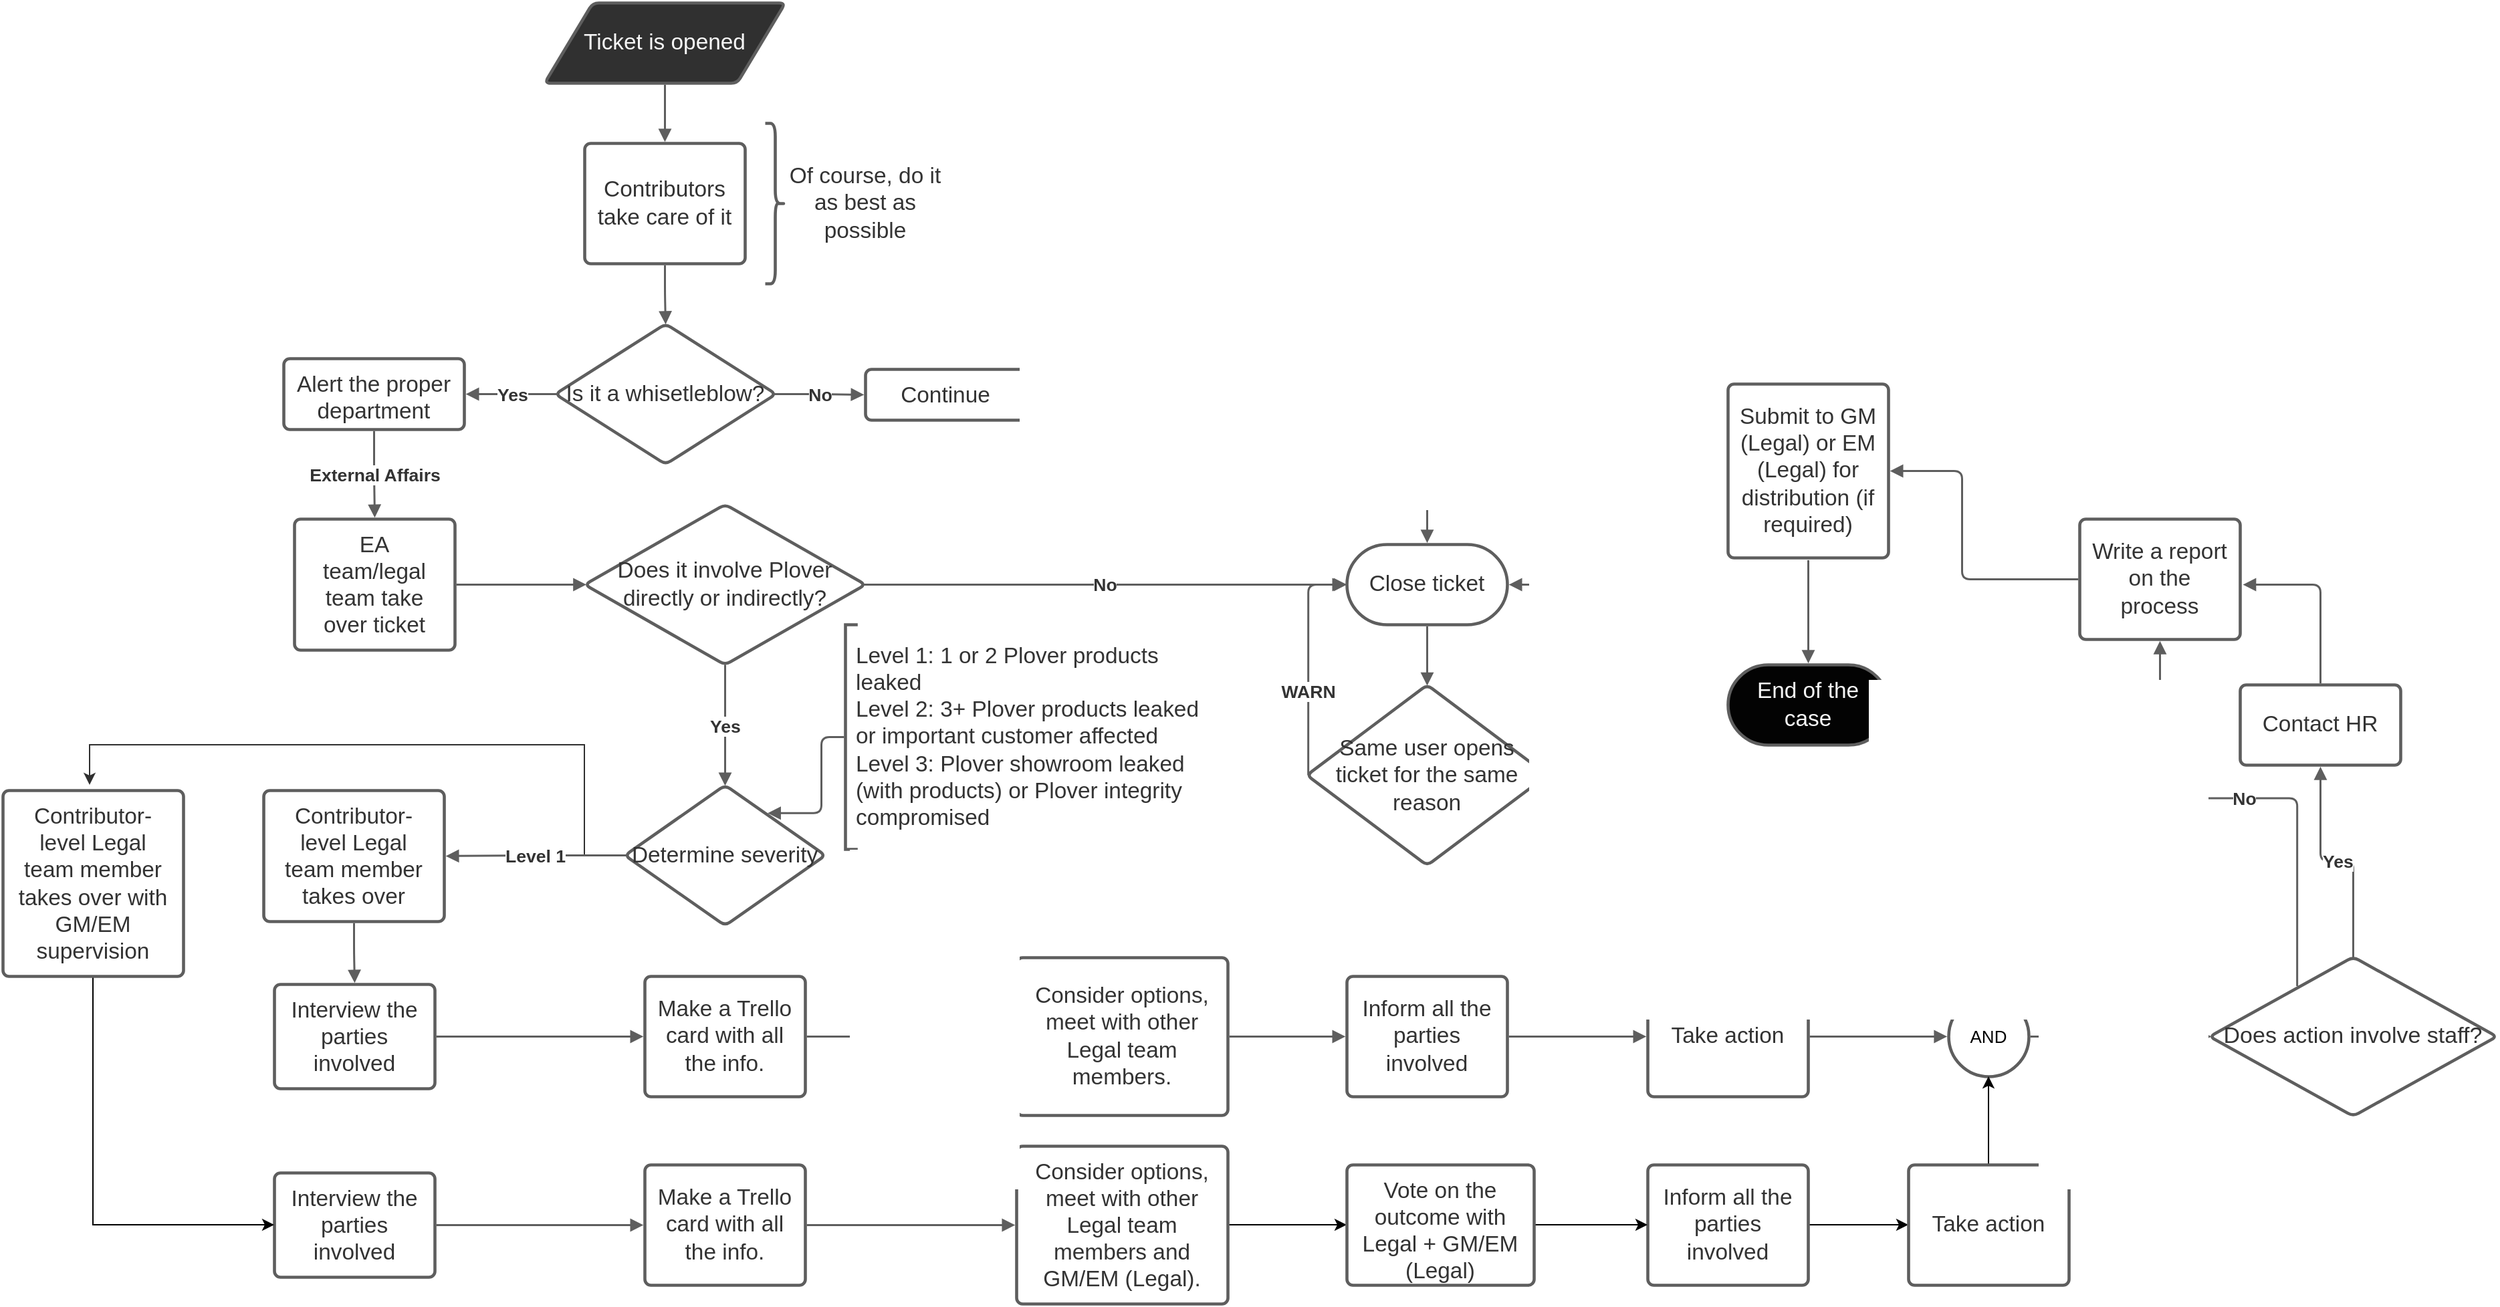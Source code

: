<mxfile version="14.6.13" type="github">
  <diagram id="_Oj-c2wmKwDQSt-AS6IX" name="Page-1">
    <mxGraphModel dx="1847" dy="752" grid="1" gridSize="10" guides="1" tooltips="1" connect="1" arrows="1" fold="1" page="1" pageScale="1" pageWidth="827" pageHeight="1169" math="0" shadow="0">
      <root>
        <mxCell id="0" />
        <mxCell id="1" parent="0" />
        <UserObject label="&lt;font color=&quot;#F7F7F7&quot;&gt;Ticket is opened&lt;/font&gt;" lucidchartObjectId="IXDDh~dM_vgv" id="rOXqwB_3zVNSecRi6AGg-1">
          <mxCell style="html=1;overflow=block;blockSpacing=1;whiteSpace=wrap;shape=parallelogram;perimeter=parallelogramPerimeter;anchorPointDirection=0;whiteSpace=wrap;fontSize=16.7;fontColor=#333333;spacing=3.8;strokeColor=#5e5e5e;strokeOpacity=100;rounded=1;absoluteArcSize=1;arcSize=9;strokeWidth=2.3;fillColor=#303030;" parent="1" vertex="1">
            <mxGeometry x="660" y="15" width="180" height="60" as="geometry" />
          </mxCell>
        </UserObject>
        <UserObject label="Contributors take care of it" lucidchartObjectId="EYDD6k~qlUJM" id="rOXqwB_3zVNSecRi6AGg-2">
          <mxCell style="html=1;overflow=block;blockSpacing=1;whiteSpace=wrap;;whiteSpace=wrap;fontSize=16.7;fontColor=#333333;spacing=9;strokeColor=#5e5e5e;strokeOpacity=100;rounded=1;absoluteArcSize=1;arcSize=9;strokeWidth=2.3;" parent="1" vertex="1">
            <mxGeometry x="690" y="120" width="120" height="90" as="geometry" />
          </mxCell>
        </UserObject>
        <UserObject label="" lucidchartObjectId="QYDD0R_4If_x" id="rOXqwB_3zVNSecRi6AGg-3">
          <mxCell style="html=1;jettySize=18;whiteSpace=wrap;fontSize=13;strokeColor=#5E5E5E;strokeWidth=1.5;rounded=1;arcSize=12;edgeStyle=orthogonalEdgeStyle;startArrow=none;;endArrow=block;endFill=1;;exitX=0.5;exitY=1.019;exitPerimeter=0;entryX=0.5;entryY=-0.012;entryPerimeter=0;" parent="1" source="rOXqwB_3zVNSecRi6AGg-1" target="rOXqwB_3zVNSecRi6AGg-2" edge="1">
            <mxGeometry width="100" height="100" relative="1" as="geometry">
              <Array as="points" />
            </mxGeometry>
          </mxCell>
        </UserObject>
        <mxCell id="rOXqwB_3zVNSecRi6AGg-4" value="" style="strokeColor=none;fillColor=none;whiteSpace=wrap;fontSize=16.7;fontColor=#333333;spacing=3.8;strokeOpacity=100;rounded=1;absoluteArcSize=1;arcSize=9;strokeWidth=2.3;html=1;" parent="1" vertex="1">
          <mxGeometry x="825" y="105" width="135" height="120" as="geometry" />
        </mxCell>
        <mxCell id="rOXqwB_3zVNSecRi6AGg-5" value="" style="shape=curlyBracket;rounded=1;flipH=1;whiteSpace=wrap;fontSize=16.7;fontColor=#333333;spacing=3.8;strokeColor=#5e5e5e;strokeOpacity=100;strokeWidth=2.3;" parent="rOXqwB_3zVNSecRi6AGg-4" vertex="1">
          <mxGeometry width="15" height="120" as="geometry" />
        </mxCell>
        <mxCell id="rOXqwB_3zVNSecRi6AGg-6" value="Of course, do it as best as possible" style="strokeColor=none;fillColor=none;whiteSpace=wrap;fontSize=16.7;fontColor=#333333;spacing=3.8;strokeOpacity=100;rounded=1;absoluteArcSize=1;arcSize=9;strokeWidth=2.3;" parent="rOXqwB_3zVNSecRi6AGg-4" vertex="1">
          <mxGeometry x="15" width="120" height="120" as="geometry" />
        </mxCell>
        <UserObject label="Is it a whisetleblow?" lucidchartObjectId="YZDDHXIXtVoK" id="rOXqwB_3zVNSecRi6AGg-7">
          <mxCell style="html=1;overflow=block;blockSpacing=1;whiteSpace=wrap;rhombus;whiteSpace=wrap;fontSize=16.7;fontColor=#333333;spacing=3.8;strokeColor=#5e5e5e;strokeOpacity=100;rounded=1;absoluteArcSize=1;arcSize=9;strokeWidth=2.3;" parent="1" vertex="1">
            <mxGeometry x="668" y="255" width="165" height="105" as="geometry" />
          </mxCell>
        </UserObject>
        <UserObject label="" lucidchartObjectId="5ZDDuSpyy-_K" id="rOXqwB_3zVNSecRi6AGg-8">
          <mxCell style="html=1;jettySize=18;whiteSpace=wrap;fontSize=13;strokeColor=#5E5E5E;strokeWidth=1.5;rounded=1;arcSize=12;edgeStyle=orthogonalEdgeStyle;startArrow=none;;endArrow=block;endFill=1;;exitX=0.5;exitY=1.013;exitPerimeter=0;entryX=0.5;entryY=0.003;entryPerimeter=0;" parent="1" source="rOXqwB_3zVNSecRi6AGg-2" target="rOXqwB_3zVNSecRi6AGg-7" edge="1">
            <mxGeometry width="100" height="100" relative="1" as="geometry">
              <Array as="points" />
            </mxGeometry>
          </mxCell>
        </UserObject>
        <UserObject label="" lucidchartObjectId="y0DD58__u9Sb" id="rOXqwB_3zVNSecRi6AGg-9">
          <mxCell style="html=1;jettySize=18;whiteSpace=wrap;fontSize=13.3;fontColor=#333333;fontStyle=1;strokeColor=#5E5E5E;strokeWidth=1.5;rounded=1;arcSize=12;edgeStyle=orthogonalEdgeStyle;startArrow=none;;endArrow=block;endFill=1;;exitX=0.992;exitY=0.5;exitPerimeter=0;entryX=-0.009;entryY=0.5;entryPerimeter=0;" parent="1" source="rOXqwB_3zVNSecRi6AGg-7" target="rOXqwB_3zVNSecRi6AGg-11" edge="1">
            <mxGeometry width="100" height="100" relative="1" as="geometry">
              <Array as="points" />
            </mxGeometry>
          </mxCell>
        </UserObject>
        <mxCell id="rOXqwB_3zVNSecRi6AGg-10" value="No" style="text;html=1;resizable=0;labelBackgroundColor=#ffffff;align=center;verticalAlign=middle;fontStyle=1;fontColor=#333333;;fontSize=13.3;" parent="rOXqwB_3zVNSecRi6AGg-9" vertex="1">
          <mxGeometry relative="1" as="geometry" />
        </mxCell>
        <UserObject label="Continue" lucidchartObjectId="I0DDC0zRGPlY" id="rOXqwB_3zVNSecRi6AGg-11">
          <mxCell style="html=1;overflow=block;blockSpacing=1;whiteSpace=wrap;;whiteSpace=wrap;fontSize=16.7;fontColor=#333333;spacing=9;strokeColor=#5e5e5e;strokeOpacity=100;rounded=1;absoluteArcSize=1;arcSize=9;strokeWidth=2.3;" parent="1" vertex="1">
            <mxGeometry x="900" y="289" width="120" height="38" as="geometry" />
          </mxCell>
        </UserObject>
        <UserObject label="Alert the proper department" lucidchartObjectId="80DDA15JNXUe" id="rOXqwB_3zVNSecRi6AGg-12">
          <mxCell style="html=1;overflow=block;blockSpacing=1;whiteSpace=wrap;;whiteSpace=wrap;fontSize=16.7;fontColor=#333333;spacing=9;strokeColor=#5e5e5e;strokeOpacity=100;rounded=1;absoluteArcSize=1;arcSize=9;strokeWidth=2.3;" parent="1" vertex="1">
            <mxGeometry x="465" y="281" width="135" height="53" as="geometry" />
          </mxCell>
        </UserObject>
        <UserObject label="" lucidchartObjectId="e1DDGYzkht0N" id="rOXqwB_3zVNSecRi6AGg-13">
          <mxCell style="html=1;jettySize=18;whiteSpace=wrap;fontSize=13.3;fontColor=#333333;fontStyle=1;strokeColor=#5E5E5E;strokeWidth=1.5;rounded=1;arcSize=12;edgeStyle=orthogonalEdgeStyle;startArrow=none;;endArrow=block;endFill=1;;exitX=0.008;exitY=0.5;exitPerimeter=0;entryX=1.008;entryY=0.5;entryPerimeter=0;" parent="1" source="rOXqwB_3zVNSecRi6AGg-7" target="rOXqwB_3zVNSecRi6AGg-12" edge="1">
            <mxGeometry width="100" height="100" relative="1" as="geometry">
              <Array as="points" />
            </mxGeometry>
          </mxCell>
        </UserObject>
        <mxCell id="rOXqwB_3zVNSecRi6AGg-14" value="Yes" style="text;html=1;resizable=0;labelBackgroundColor=#ffffff;align=center;verticalAlign=middle;fontStyle=1;fontColor=#333333;;fontSize=13.3;" parent="rOXqwB_3zVNSecRi6AGg-13" vertex="1">
          <mxGeometry relative="1" as="geometry" />
        </mxCell>
        <UserObject label="EA team/legal team take over ticket" lucidchartObjectId="02DDOMuM8Ttm" id="rOXqwB_3zVNSecRi6AGg-15">
          <mxCell style="html=1;overflow=block;blockSpacing=1;whiteSpace=wrap;;whiteSpace=wrap;fontSize=16.7;fontColor=#333333;spacing=9;strokeColor=#5e5e5e;strokeOpacity=100;rounded=1;absoluteArcSize=1;arcSize=9;strokeWidth=2.3;" parent="1" vertex="1">
            <mxGeometry x="473" y="401" width="120" height="98" as="geometry" />
          </mxCell>
        </UserObject>
        <UserObject label="" lucidchartObjectId="22DDndJ-itN~" id="rOXqwB_3zVNSecRi6AGg-16">
          <mxCell style="html=1;jettySize=18;whiteSpace=wrap;fontSize=13;strokeColor=#5E5E5E;strokeWidth=1.5;rounded=1;arcSize=12;edgeStyle=orthogonalEdgeStyle;startArrow=none;;endArrow=block;endFill=1;;exitX=0.5;exitY=1.021;exitPerimeter=0;entryX=0.5;entryY=-0.011;entryPerimeter=0;" parent="1" source="rOXqwB_3zVNSecRi6AGg-12" target="rOXqwB_3zVNSecRi6AGg-15" edge="1">
            <mxGeometry width="100" height="100" relative="1" as="geometry">
              <Array as="points" />
            </mxGeometry>
          </mxCell>
        </UserObject>
        <mxCell id="rOXqwB_3zVNSecRi6AGg-17" value="External Affairs" style="text;html=1;resizable=0;labelBackgroundColor=#ffffff;align=center;verticalAlign=middle;fontStyle=1;fontColor=#333333;;fontSize=13.3;" parent="rOXqwB_3zVNSecRi6AGg-16" vertex="1">
          <mxGeometry relative="1" as="geometry" />
        </mxCell>
        <UserObject label="Does it involve Plover directly or indirectly?" lucidchartObjectId="x3DDViFyel2m" id="rOXqwB_3zVNSecRi6AGg-18">
          <mxCell style="html=1;overflow=block;blockSpacing=1;whiteSpace=wrap;rhombus;whiteSpace=wrap;fontSize=16.7;fontColor=#333333;spacing=3.8;strokeColor=#5e5e5e;strokeOpacity=100;rounded=1;absoluteArcSize=1;arcSize=9;strokeWidth=2.3;" parent="1" vertex="1">
            <mxGeometry x="690" y="390" width="210" height="120" as="geometry" />
          </mxCell>
        </UserObject>
        <UserObject label="" lucidchartObjectId="N3DDJdNh9ivM" id="rOXqwB_3zVNSecRi6AGg-19">
          <mxCell style="html=1;jettySize=18;whiteSpace=wrap;fontSize=13;strokeColor=#5E5E5E;strokeWidth=1.5;rounded=1;arcSize=12;edgeStyle=orthogonalEdgeStyle;startArrow=none;;endArrow=block;endFill=1;;exitX=1.009;exitY=0.5;exitPerimeter=0;entryX=0.006;entryY=0.5;entryPerimeter=0;" parent="1" source="rOXqwB_3zVNSecRi6AGg-15" target="rOXqwB_3zVNSecRi6AGg-18" edge="1">
            <mxGeometry width="100" height="100" relative="1" as="geometry">
              <Array as="points" />
            </mxGeometry>
          </mxCell>
        </UserObject>
        <UserObject label="Close ticket" lucidchartObjectId="H4DDmJO7xdRc" id="rOXqwB_3zVNSecRi6AGg-20">
          <mxCell style="html=1;overflow=block;blockSpacing=1;whiteSpace=wrap;rounded=1;arcSize=50;whiteSpace=wrap;fontSize=16.7;fontColor=#333333;spacing=3.8;strokeColor=#5e5e5e;strokeOpacity=100;strokeWidth=2.3;" parent="1" vertex="1">
            <mxGeometry x="1260" y="420" width="120" height="60" as="geometry" />
          </mxCell>
        </UserObject>
        <UserObject label="" lucidchartObjectId="T4DDkySWn5ov" id="rOXqwB_3zVNSecRi6AGg-21">
          <mxCell style="html=1;jettySize=18;whiteSpace=wrap;fontSize=13;strokeColor=#5E5E5E;strokeWidth=1.5;rounded=1;arcSize=12;edgeStyle=orthogonalEdgeStyle;startArrow=none;;endArrow=block;endFill=1;;exitX=1.009;exitY=0.5;exitPerimeter=0;entryX=0.5;entryY=-0.019;entryPerimeter=0;" parent="1" source="rOXqwB_3zVNSecRi6AGg-11" target="rOXqwB_3zVNSecRi6AGg-20" edge="1">
            <mxGeometry width="100" height="100" relative="1" as="geometry">
              <Array as="points" />
            </mxGeometry>
          </mxCell>
        </UserObject>
        <UserObject label="" lucidchartObjectId="24DDNj4tF5-R" id="rOXqwB_3zVNSecRi6AGg-22">
          <mxCell style="html=1;jettySize=18;whiteSpace=wrap;fontSize=13.3;fontColor=#333333;fontStyle=1;strokeColor=#5E5E5E;strokeWidth=1.5;rounded=1;arcSize=12;edgeStyle=orthogonalEdgeStyle;startArrow=none;;endArrow=block;endFill=1;;exitX=0.994;exitY=0.5;exitPerimeter=0;entryX=-0.009;entryY=0.5;entryPerimeter=0;" parent="1" source="rOXqwB_3zVNSecRi6AGg-18" target="rOXqwB_3zVNSecRi6AGg-20" edge="1">
            <mxGeometry width="100" height="100" relative="1" as="geometry">
              <Array as="points" />
            </mxGeometry>
          </mxCell>
        </UserObject>
        <mxCell id="rOXqwB_3zVNSecRi6AGg-23" value="No" style="text;html=1;resizable=0;labelBackgroundColor=#ffffff;align=center;verticalAlign=middle;fontStyle=1;fontColor=#333333;;fontSize=13.3;" parent="rOXqwB_3zVNSecRi6AGg-22" vertex="1">
          <mxGeometry relative="1" as="geometry" />
        </mxCell>
        <UserObject label="Same user opens ticket for the same reason" lucidchartObjectId="c5DD-TAG2u.." id="rOXqwB_3zVNSecRi6AGg-24">
          <mxCell style="html=1;overflow=block;blockSpacing=1;whiteSpace=wrap;rhombus;whiteSpace=wrap;fontSize=16.7;fontColor=#333333;spacing=3.8;strokeColor=#5e5e5e;strokeOpacity=100;rounded=1;absoluteArcSize=1;arcSize=9;strokeWidth=2.3;" parent="1" vertex="1">
            <mxGeometry x="1230" y="525" width="180" height="135" as="geometry" />
          </mxCell>
        </UserObject>
        <UserObject label="" lucidchartObjectId="u5DD0T0PqOZf" id="rOXqwB_3zVNSecRi6AGg-25">
          <mxCell style="html=1;jettySize=18;whiteSpace=wrap;fontSize=13;strokeColor=#5E5E5E;strokeWidth=1.5;rounded=1;arcSize=12;edgeStyle=orthogonalEdgeStyle;startArrow=none;;endArrow=block;endFill=1;;exitX=0.5;exitY=1.019;exitPerimeter=0;entryX=0.5;entryY=0.004;entryPerimeter=0;" parent="1" source="rOXqwB_3zVNSecRi6AGg-20" target="rOXqwB_3zVNSecRi6AGg-24" edge="1">
            <mxGeometry width="100" height="100" relative="1" as="geometry">
              <Array as="points" />
            </mxGeometry>
          </mxCell>
        </UserObject>
        <UserObject label="" lucidchartObjectId="y5DD4BRuqcgU" id="rOXqwB_3zVNSecRi6AGg-26">
          <mxCell style="html=1;jettySize=18;whiteSpace=wrap;fontSize=13;strokeColor=#5E5E5E;strokeWidth=1.5;rounded=1;arcSize=12;edgeStyle=orthogonalEdgeStyle;startArrow=none;;endArrow=block;endFill=1;;exitX=0.006;exitY=0.5;exitPerimeter=0;" parent="1" source="rOXqwB_3zVNSecRi6AGg-24" edge="1">
            <mxGeometry width="100" height="100" relative="1" as="geometry">
              <Array as="points">
                <mxPoint x="1231" y="450" />
              </Array>
              <mxPoint x="1260" y="450" as="targetPoint" />
            </mxGeometry>
          </mxCell>
        </UserObject>
        <mxCell id="rOXqwB_3zVNSecRi6AGg-27" value="WARN" style="text;html=1;resizable=0;labelBackgroundColor=#ffffff;align=center;verticalAlign=middle;fontStyle=1;fontColor=#333333;;fontSize=13.3;" parent="rOXqwB_3zVNSecRi6AGg-26" vertex="1">
          <mxGeometry x="-0.266" relative="1" as="geometry" />
        </mxCell>
        <UserObject label="" lucidchartObjectId="45DDsq~UsSS_" id="rOXqwB_3zVNSecRi6AGg-28">
          <mxCell style="html=1;jettySize=18;whiteSpace=wrap;fontSize=13.3;fontColor=#333333;fontStyle=1;strokeColor=#5E5E5E;strokeWidth=1.5;rounded=1;arcSize=12;edgeStyle=orthogonalEdgeStyle;startArrow=none;;endArrow=block;endFill=1;;exitX=0.5;exitY=0.999;exitPerimeter=0;entryX=0.5;entryY=0.004;entryPerimeter=0;" parent="1" source="rOXqwB_3zVNSecRi6AGg-18" target="rOXqwB_3zVNSecRi6AGg-30" edge="1">
            <mxGeometry width="100" height="100" relative="1" as="geometry">
              <Array as="points" />
            </mxGeometry>
          </mxCell>
        </UserObject>
        <mxCell id="rOXqwB_3zVNSecRi6AGg-29" value="Yes" style="text;html=1;resizable=0;labelBackgroundColor=#ffffff;align=center;verticalAlign=middle;fontStyle=1;fontColor=#333333;;fontSize=13.3;" parent="rOXqwB_3zVNSecRi6AGg-28" vertex="1">
          <mxGeometry relative="1" as="geometry" />
        </mxCell>
        <mxCell id="rOXqwB_3zVNSecRi6AGg-77" style="edgeStyle=orthogonalEdgeStyle;rounded=0;orthogonalLoop=1;jettySize=auto;html=1;strokeColor=#303030;" parent="1" source="rOXqwB_3zVNSecRi6AGg-30" edge="1">
          <mxGeometry relative="1" as="geometry">
            <mxPoint x="320" y="600" as="targetPoint" />
            <Array as="points">
              <mxPoint x="690" y="653" />
              <mxPoint x="690" y="570" />
              <mxPoint x="320" y="570" />
            </Array>
          </mxGeometry>
        </mxCell>
        <UserObject label="Determine severity" lucidchartObjectId="a6DDHZqHAU0q" id="rOXqwB_3zVNSecRi6AGg-30">
          <mxCell style="html=1;overflow=block;blockSpacing=1;whiteSpace=wrap;rhombus;whiteSpace=wrap;fontSize=16.7;fontColor=#333333;spacing=3.8;strokeColor=#5e5e5e;strokeOpacity=100;rounded=1;absoluteArcSize=1;arcSize=9;strokeWidth=2.3;" parent="1" vertex="1">
            <mxGeometry x="720" y="600" width="150" height="105" as="geometry" />
          </mxCell>
        </UserObject>
        <mxCell id="rOXqwB_3zVNSecRi6AGg-31" value="Level 1: 1 or 2 Plover products 			   leaked &#xa;Level 2: 3+ Plover products 		 		   leaked or important 		   	         customer affected&#xa;Level 3: Plover showroom leaked 		  (with products) or Plover 		   integrity compromised" style="group;spacingLeft=8;align=left;spacing=0;strokeColor=none;whiteSpace=wrap;fontSize=16.7;fontColor=#333333;strokeOpacity=100;fillOpacity=0;rounded=1;absoluteArcSize=1;arcSize=9;fillColor=#ffffff;strokeWidth=2.3;verticalAlign=middle;html=1;" parent="1" vertex="1">
          <mxGeometry x="885" y="480" width="270" height="168" as="geometry" />
        </mxCell>
        <mxCell id="rOXqwB_3zVNSecRi6AGg-32" value="" style="shape=partialRectangle;right=0;fillColor=none;whiteSpace=wrap;fontSize=16.7;fontColor=#333333;strokeColor=#5e5e5e;strokeWidth=2.3;" parent="rOXqwB_3zVNSecRi6AGg-31" vertex="1">
          <mxGeometry width="8" height="168" relative="1" as="geometry" />
        </mxCell>
        <UserObject label="" lucidchartObjectId="V8DDlnldFJzG" id="rOXqwB_3zVNSecRi6AGg-35">
          <mxCell style="html=1;jettySize=18;whiteSpace=wrap;fontSize=13;strokeColor=#5E5E5E;strokeWidth=1.5;rounded=1;arcSize=12;edgeStyle=orthogonalEdgeStyle;startArrow=none;;endArrow=block;endFill=1;;exitX=-0.004;exitY=0.5;exitPerimeter=0;entryX=0.712;entryY=0.199;entryPerimeter=0;" parent="1" source="rOXqwB_3zVNSecRi6AGg-31" target="rOXqwB_3zVNSecRi6AGg-30" edge="1">
            <mxGeometry width="100" height="100" relative="1" as="geometry">
              <Array as="points" />
            </mxGeometry>
          </mxCell>
        </UserObject>
        <UserObject label="" lucidchartObjectId="i9DDMGyEqkWq" id="rOXqwB_3zVNSecRi6AGg-36">
          <mxCell style="html=1;jettySize=18;whiteSpace=wrap;fontSize=13.3;fontColor=#333333;fontStyle=1;strokeColor=#5E5E5E;strokeWidth=1.5;rounded=1;arcSize=12;edgeStyle=orthogonalEdgeStyle;startArrow=none;;endArrow=block;endFill=1;;exitX=0.008;exitY=0.5;exitPerimeter=0;entryX=1.008;entryY=0.5;entryPerimeter=0;" parent="1" source="rOXqwB_3zVNSecRi6AGg-30" target="rOXqwB_3zVNSecRi6AGg-38" edge="1">
            <mxGeometry width="100" height="100" relative="1" as="geometry">
              <Array as="points" />
            </mxGeometry>
          </mxCell>
        </UserObject>
        <mxCell id="rOXqwB_3zVNSecRi6AGg-37" value="Level 1" style="text;html=1;resizable=0;labelBackgroundColor=#ffffff;align=center;verticalAlign=middle;fontStyle=1;fontColor=#333333;;fontSize=13.3;" parent="rOXqwB_3zVNSecRi6AGg-36" vertex="1">
          <mxGeometry relative="1" as="geometry" />
        </mxCell>
        <UserObject label="Contributor-level Legal team member takes over" lucidchartObjectId="k9DDnTDdrT-N" id="rOXqwB_3zVNSecRi6AGg-38">
          <mxCell style="html=1;overflow=block;blockSpacing=1;whiteSpace=wrap;;whiteSpace=wrap;fontSize=16.7;fontColor=#333333;spacing=9;strokeColor=#5E5E5E;rounded=1;absoluteArcSize=1;arcSize=9;strokeWidth=2.3;" parent="1" vertex="1">
            <mxGeometry x="450" y="604" width="135" height="98" as="geometry" />
          </mxCell>
        </UserObject>
        <UserObject label="Interview the parties involved" lucidchartObjectId="3jEDHWsNU-vQ" id="rOXqwB_3zVNSecRi6AGg-39">
          <mxCell style="html=1;overflow=block;blockSpacing=1;whiteSpace=wrap;;whiteSpace=wrap;fontSize=16.7;fontColor=#333333;spacing=9;strokeColor=#5e5e5e;strokeOpacity=100;rounded=1;absoluteArcSize=1;arcSize=9;strokeWidth=2.3;" parent="1" vertex="1">
            <mxGeometry x="458" y="749" width="120" height="78" as="geometry" />
          </mxCell>
        </UserObject>
        <UserObject label="" lucidchartObjectId="7jEDrIoH_VId" id="rOXqwB_3zVNSecRi6AGg-40">
          <mxCell style="html=1;jettySize=18;whiteSpace=wrap;fontSize=13;strokeColor=#5E5E5E;strokeWidth=1.5;rounded=1;arcSize=12;edgeStyle=orthogonalEdgeStyle;startArrow=none;;endArrow=block;endFill=1;;exitX=0.5;exitY=1.011;exitPerimeter=0;entryX=0.5;entryY=-0.014;entryPerimeter=0;" parent="1" source="rOXqwB_3zVNSecRi6AGg-38" target="rOXqwB_3zVNSecRi6AGg-39" edge="1">
            <mxGeometry width="100" height="100" relative="1" as="geometry">
              <Array as="points" />
            </mxGeometry>
          </mxCell>
        </UserObject>
        <UserObject label="Make a Trello card with all the info." lucidchartObjectId="lkEDaWoSYWa-" id="rOXqwB_3zVNSecRi6AGg-41">
          <mxCell style="html=1;overflow=block;blockSpacing=1;whiteSpace=wrap;;whiteSpace=wrap;fontSize=16.7;fontColor=#333333;spacing=9;strokeColor=#5e5e5e;strokeOpacity=100;rounded=1;absoluteArcSize=1;arcSize=9;strokeWidth=2.3;" parent="1" vertex="1">
            <mxGeometry x="735" y="743" width="120" height="90" as="geometry" />
          </mxCell>
        </UserObject>
        <UserObject label="" lucidchartObjectId="TkEDcE1.3REi" id="rOXqwB_3zVNSecRi6AGg-42">
          <mxCell style="html=1;jettySize=18;whiteSpace=wrap;fontSize=13;strokeColor=#5E5E5E;strokeWidth=1.5;rounded=1;arcSize=12;edgeStyle=orthogonalEdgeStyle;startArrow=none;;endArrow=block;endFill=1;;exitX=1.009;exitY=0.5;exitPerimeter=0;entryX=-0.009;entryY=0.5;entryPerimeter=0;" parent="1" source="rOXqwB_3zVNSecRi6AGg-39" target="rOXqwB_3zVNSecRi6AGg-41" edge="1">
            <mxGeometry width="100" height="100" relative="1" as="geometry">
              <Array as="points" />
            </mxGeometry>
          </mxCell>
        </UserObject>
        <UserObject label="Consider options, meet with other Legal team members." lucidchartObjectId="1kEDgN8tKts8" id="rOXqwB_3zVNSecRi6AGg-43">
          <mxCell style="html=1;overflow=block;blockSpacing=1;whiteSpace=wrap;;whiteSpace=wrap;fontSize=16.7;fontColor=#333333;spacing=9;strokeColor=#5e5e5e;strokeOpacity=100;rounded=1;absoluteArcSize=1;arcSize=9;strokeWidth=2.3;" parent="1" vertex="1">
            <mxGeometry x="1013" y="729" width="158" height="118" as="geometry" />
          </mxCell>
        </UserObject>
        <UserObject label="" lucidchartObjectId="MlEDpCHJ5cM6" id="rOXqwB_3zVNSecRi6AGg-44">
          <mxCell style="html=1;jettySize=18;whiteSpace=wrap;fontSize=13;strokeColor=#5E5E5E;strokeWidth=1.5;rounded=1;arcSize=12;edgeStyle=orthogonalEdgeStyle;startArrow=none;;endArrow=block;endFill=1;;exitX=1.009;exitY=0.5;exitPerimeter=0;entryX=-0.007;entryY=0.5;entryPerimeter=0;" parent="1" source="rOXqwB_3zVNSecRi6AGg-41" target="rOXqwB_3zVNSecRi6AGg-43" edge="1">
            <mxGeometry width="100" height="100" relative="1" as="geometry">
              <Array as="points" />
            </mxGeometry>
          </mxCell>
        </UserObject>
        <UserObject label="Inform all the parties involved" lucidchartObjectId="VlEDCqgYlr7M" id="rOXqwB_3zVNSecRi6AGg-45">
          <mxCell style="html=1;overflow=block;blockSpacing=1;whiteSpace=wrap;;whiteSpace=wrap;fontSize=16.7;fontColor=#333333;spacing=9;strokeColor=#5e5e5e;strokeOpacity=100;rounded=1;absoluteArcSize=1;arcSize=9;strokeWidth=2.3;" parent="1" vertex="1">
            <mxGeometry x="1260" y="743" width="120" height="90" as="geometry" />
          </mxCell>
        </UserObject>
        <UserObject label="" lucidchartObjectId="7lEDtqv.kI_V" id="rOXqwB_3zVNSecRi6AGg-46">
          <mxCell style="html=1;jettySize=18;whiteSpace=wrap;fontSize=13;strokeColor=#5E5E5E;strokeWidth=1.5;rounded=1;arcSize=12;edgeStyle=orthogonalEdgeStyle;startArrow=none;;endArrow=block;endFill=1;;exitX=1.007;exitY=0.5;exitPerimeter=0;entryX=-0.009;entryY=0.5;entryPerimeter=0;" parent="1" source="rOXqwB_3zVNSecRi6AGg-43" target="rOXqwB_3zVNSecRi6AGg-45" edge="1">
            <mxGeometry width="100" height="100" relative="1" as="geometry">
              <Array as="points" />
            </mxGeometry>
          </mxCell>
        </UserObject>
        <UserObject label="Take action" lucidchartObjectId="cmEDYQ.MPToP" id="rOXqwB_3zVNSecRi6AGg-47">
          <mxCell style="html=1;overflow=block;blockSpacing=1;whiteSpace=wrap;;whiteSpace=wrap;fontSize=16.7;fontColor=#333333;spacing=9;strokeColor=#5e5e5e;strokeOpacity=100;rounded=1;absoluteArcSize=1;arcSize=9;strokeWidth=2.3;" parent="1" vertex="1">
            <mxGeometry x="1485" y="743" width="120" height="90" as="geometry" />
          </mxCell>
        </UserObject>
        <UserObject label="&lt;font style=&quot;font-size: 17px&quot;&gt;Does action involve staff?&lt;/font&gt;" lucidchartObjectId="qmED6a~udlw6" id="rOXqwB_3zVNSecRi6AGg-48">
          <mxCell style="html=1;overflow=block;blockSpacing=1;whiteSpace=wrap;rhombus;whiteSpace=wrap;fontSize=16.7;fontColor=#333333;spacing=3.8;strokeColor=#5e5e5e;strokeOpacity=100;rounded=1;absoluteArcSize=1;arcSize=9;strokeWidth=2.3;" parent="1" vertex="1">
            <mxGeometry x="1905" y="728.5" width="215" height="119" as="geometry" />
          </mxCell>
        </UserObject>
        <UserObject label="" lucidchartObjectId="KmEDZq6dgixC" id="rOXqwB_3zVNSecRi6AGg-49">
          <mxCell style="html=1;jettySize=18;whiteSpace=wrap;fontSize=13;strokeColor=#5E5E5E;strokeWidth=1.5;rounded=1;arcSize=12;edgeStyle=orthogonalEdgeStyle;startArrow=none;;endArrow=block;endFill=1;;exitX=1.009;exitY=0.5;exitPerimeter=0;entryX=-0.009;entryY=0.5;entryPerimeter=0;" parent="1" source="rOXqwB_3zVNSecRi6AGg-45" target="rOXqwB_3zVNSecRi6AGg-47" edge="1">
            <mxGeometry width="100" height="100" relative="1" as="geometry">
              <Array as="points" />
            </mxGeometry>
          </mxCell>
        </UserObject>
        <UserObject label="AND" lucidchartObjectId="9mEDw0mcLWSL" id="rOXqwB_3zVNSecRi6AGg-50">
          <mxCell style="ellipse;whiteSpace=wrap;html=1;aspect=fixed;fontFamily=Helvetica;fontSize=13;fontColor=#000000;align=center;strokeColor=#5e5e5e;strokeWidth=2.3;fillColor=#ffffff;" parent="1" vertex="1">
            <mxGeometry x="1710" y="758" width="60" height="60" as="geometry" />
          </mxCell>
        </UserObject>
        <UserObject label="" lucidchartObjectId="tnEDy3R5PmWz" id="rOXqwB_3zVNSecRi6AGg-51">
          <mxCell style="html=1;jettySize=18;whiteSpace=wrap;fontSize=13;strokeColor=#5E5E5E;strokeWidth=1.5;rounded=1;arcSize=12;edgeStyle=orthogonalEdgeStyle;startArrow=none;;endArrow=block;endFill=1;;exitX=1.009;exitY=0.5;exitPerimeter=0;entryX=-0.019;entryY=0.5;entryPerimeter=0;" parent="1" source="rOXqwB_3zVNSecRi6AGg-47" target="rOXqwB_3zVNSecRi6AGg-50" edge="1">
            <mxGeometry width="100" height="100" relative="1" as="geometry">
              <Array as="points" />
            </mxGeometry>
          </mxCell>
        </UserObject>
        <UserObject label="" lucidchartObjectId="BnED-8la0jvS" id="rOXqwB_3zVNSecRi6AGg-52">
          <mxCell style="html=1;jettySize=18;whiteSpace=wrap;fontSize=13;strokeColor=#5E5E5E;strokeWidth=1.5;rounded=1;arcSize=12;edgeStyle=orthogonalEdgeStyle;startArrow=none;;endArrow=block;endFill=1;;exitX=0.5;exitY=-0.019;exitPerimeter=0;entryX=1.009;entryY=0.5;entryPerimeter=0;" parent="1" source="rOXqwB_3zVNSecRi6AGg-50" target="rOXqwB_3zVNSecRi6AGg-20" edge="1">
            <mxGeometry width="100" height="100" relative="1" as="geometry">
              <Array as="points">
                <mxPoint x="1740" y="730" />
                <mxPoint x="1420" y="730" />
                <mxPoint x="1420" y="450" />
              </Array>
            </mxGeometry>
          </mxCell>
        </UserObject>
        <UserObject label="" lucidchartObjectId="GnED~heq3.G6" id="rOXqwB_3zVNSecRi6AGg-53">
          <mxCell style="html=1;jettySize=18;whiteSpace=wrap;fontSize=13;strokeColor=#5E5E5E;strokeWidth=1.5;rounded=1;arcSize=12;edgeStyle=orthogonalEdgeStyle;startArrow=none;;endArrow=block;endFill=1;;exitX=1.019;exitY=0.5;exitPerimeter=0;entryX=0.007;entryY=0.5;entryPerimeter=0;" parent="1" source="rOXqwB_3zVNSecRi6AGg-50" target="rOXqwB_3zVNSecRi6AGg-48" edge="1">
            <mxGeometry width="100" height="100" relative="1" as="geometry">
              <Array as="points" />
            </mxGeometry>
          </mxCell>
        </UserObject>
        <UserObject label="" lucidchartObjectId="1nEDbzo6jjFs" id="rOXqwB_3zVNSecRi6AGg-54">
          <mxCell style="html=1;jettySize=18;whiteSpace=wrap;fontSize=13.3;fontColor=#333333;fontStyle=1;strokeColor=#5E5E5E;strokeWidth=1.5;rounded=1;arcSize=12;edgeStyle=orthogonalEdgeStyle;startArrow=none;;endArrow=block;endFill=1;;exitX=0.5;exitY=0.004;exitPerimeter=0;entryX=0.5;entryY=1.019;entryPerimeter=0;" parent="1" source="rOXqwB_3zVNSecRi6AGg-48" target="rOXqwB_3zVNSecRi6AGg-56" edge="1">
            <mxGeometry width="100" height="100" relative="1" as="geometry">
              <Array as="points" />
            </mxGeometry>
          </mxCell>
        </UserObject>
        <mxCell id="rOXqwB_3zVNSecRi6AGg-55" value="Yes" style="text;html=1;resizable=0;labelBackgroundColor=#ffffff;align=center;verticalAlign=middle;fontStyle=1;fontColor=#333333;;fontSize=13.3;" parent="rOXqwB_3zVNSecRi6AGg-54" vertex="1">
          <mxGeometry relative="1" as="geometry" />
        </mxCell>
        <UserObject label="Contact HR" lucidchartObjectId="3nED_sa1dsWR" id="rOXqwB_3zVNSecRi6AGg-56">
          <mxCell style="html=1;overflow=block;blockSpacing=1;whiteSpace=wrap;;whiteSpace=wrap;fontSize=16.7;fontColor=#333333;spacing=9;strokeColor=#5E5E5E;rounded=1;absoluteArcSize=1;arcSize=9;strokeWidth=2.3;" parent="1" vertex="1">
            <mxGeometry x="1928" y="525" width="120" height="60" as="geometry" />
          </mxCell>
        </UserObject>
        <UserObject label="" lucidchartObjectId="foEDuIBkdtHx" id="rOXqwB_3zVNSecRi6AGg-57">
          <mxCell style="html=1;jettySize=18;whiteSpace=wrap;fontSize=13.3;fontColor=#333333;fontStyle=1;strokeColor=#5E5E5E;strokeWidth=1.5;rounded=1;arcSize=12;edgeStyle=orthogonalEdgeStyle;startArrow=none;;endArrow=block;endFill=1;;exitX=0.305;exitY=0.183;exitPerimeter=0;entryX=0.5;entryY=1.013;entryPerimeter=0;" parent="1" source="rOXqwB_3zVNSecRi6AGg-48" target="rOXqwB_3zVNSecRi6AGg-59" edge="1">
            <mxGeometry width="100" height="100" relative="1" as="geometry">
              <Array as="points" />
            </mxGeometry>
          </mxCell>
        </UserObject>
        <mxCell id="rOXqwB_3zVNSecRi6AGg-58" value="No" style="text;html=1;resizable=0;labelBackgroundColor=#ffffff;align=center;verticalAlign=middle;fontStyle=1;fontColor=#333333;;fontSize=13.3;" parent="rOXqwB_3zVNSecRi6AGg-57" vertex="1">
          <mxGeometry relative="1" as="geometry" />
        </mxCell>
        <UserObject label="Write a report on the process" lucidchartObjectId="goEDJb9uMNd_" id="rOXqwB_3zVNSecRi6AGg-59">
          <mxCell style="html=1;overflow=block;blockSpacing=1;whiteSpace=wrap;;whiteSpace=wrap;fontSize=16.7;fontColor=#333333;spacing=9;strokeColor=#5E5E5E;rounded=1;absoluteArcSize=1;arcSize=9;strokeWidth=2.3;" parent="1" vertex="1">
            <mxGeometry x="1808" y="401" width="120" height="90" as="geometry" />
          </mxCell>
        </UserObject>
        <UserObject label="" lucidchartObjectId="CoEDYCYAk3~1" id="rOXqwB_3zVNSecRi6AGg-60">
          <mxCell style="html=1;jettySize=18;whiteSpace=wrap;fontSize=13;strokeColor=#5E5E5E;strokeWidth=1.5;rounded=1;arcSize=12;edgeStyle=orthogonalEdgeStyle;startArrow=none;;endArrow=block;endFill=1;;exitX=0.5;exitY=-0.019;exitPerimeter=0;" parent="1" source="rOXqwB_3zVNSecRi6AGg-56" edge="1">
            <mxGeometry width="100" height="100" relative="1" as="geometry">
              <Array as="points">
                <mxPoint x="1988" y="450" />
              </Array>
              <mxPoint x="1930" y="450" as="targetPoint" />
            </mxGeometry>
          </mxCell>
        </UserObject>
        <UserObject label="" lucidchartObjectId="IoEDmHj5jith" id="rOXqwB_3zVNSecRi6AGg-61">
          <mxCell style="html=1;jettySize=18;whiteSpace=wrap;fontSize=13;strokeColor=#5E5E5E;strokeWidth=1.5;rounded=1;arcSize=12;edgeStyle=orthogonalEdgeStyle;startArrow=none;;endArrow=block;endFill=1;;exitX=-0.009;exitY=0.5;exitPerimeter=0;entryX=1.009;entryY=0.5;entryPerimeter=0;" parent="1" source="rOXqwB_3zVNSecRi6AGg-59" target="rOXqwB_3zVNSecRi6AGg-62" edge="1">
            <mxGeometry width="100" height="100" relative="1" as="geometry">
              <Array as="points">
                <mxPoint x="1720" y="446" />
                <mxPoint x="1720" y="365" />
              </Array>
            </mxGeometry>
          </mxCell>
        </UserObject>
        <UserObject label="Submit to GM (Legal) or EM (Legal) for distribution (if required)" lucidchartObjectId="JoEDZuZ4PdnZ" id="rOXqwB_3zVNSecRi6AGg-62">
          <mxCell style="html=1;overflow=block;blockSpacing=1;whiteSpace=wrap;;whiteSpace=wrap;fontSize=16.7;fontColor=#333333;spacing=9;strokeColor=#5E5E5E;rounded=1;absoluteArcSize=1;arcSize=9;strokeWidth=2.3;" parent="1" vertex="1">
            <mxGeometry x="1545" y="300" width="120" height="130" as="geometry" />
          </mxCell>
        </UserObject>
        <UserObject label="&lt;font color=&quot;#F7F7F7&quot;&gt;End of the case&lt;/font&gt;" lucidchartObjectId="upEDrIJdkb8G" id="rOXqwB_3zVNSecRi6AGg-63">
          <mxCell style="html=1;overflow=block;blockSpacing=1;whiteSpace=wrap;rounded=1;arcSize=50;whiteSpace=wrap;fontSize=16.7;fontColor=#333333;spacing=3.8;strokeColor=#5e5e5e;strokeOpacity=100;strokeWidth=2.3;fillColor=#030303;" parent="1" vertex="1">
            <mxGeometry x="1545" y="510" width="120" height="60" as="geometry" />
          </mxCell>
        </UserObject>
        <UserObject label="" lucidchartObjectId="MpEDAt1w_uCB" id="rOXqwB_3zVNSecRi6AGg-64">
          <mxCell style="html=1;jettySize=18;whiteSpace=wrap;fontSize=13;strokeColor=#5E5E5E;strokeWidth=1.5;rounded=1;arcSize=12;edgeStyle=orthogonalEdgeStyle;startArrow=none;;endArrow=block;endFill=1;;exitX=0.5;exitY=1.013;exitPerimeter=0;entryX=0.5;entryY=-0.019;entryPerimeter=0;" parent="1" source="rOXqwB_3zVNSecRi6AGg-62" target="rOXqwB_3zVNSecRi6AGg-63" edge="1">
            <mxGeometry width="100" height="100" relative="1" as="geometry">
              <Array as="points">
                <mxPoint x="1605" y="470" />
                <mxPoint x="1605" y="470" />
              </Array>
            </mxGeometry>
          </mxCell>
        </UserObject>
        <UserObject label="Interview the parties involved" lucidchartObjectId="hqEDrXdxle57" id="rOXqwB_3zVNSecRi6AGg-65">
          <mxCell style="html=1;overflow=block;blockSpacing=1;whiteSpace=wrap;;whiteSpace=wrap;fontSize=16.7;fontColor=#333333;spacing=9;strokeColor=#5e5e5e;strokeOpacity=100;rounded=1;absoluteArcSize=1;arcSize=9;strokeWidth=2.3;" parent="1" vertex="1">
            <mxGeometry x="458" y="890" width="120" height="78" as="geometry" />
          </mxCell>
        </UserObject>
        <UserObject label="Make a Trello card with all the info." lucidchartObjectId="hqEDs6yVUbT5" id="rOXqwB_3zVNSecRi6AGg-66">
          <mxCell style="html=1;overflow=block;blockSpacing=1;whiteSpace=wrap;;whiteSpace=wrap;fontSize=16.7;fontColor=#333333;spacing=9;strokeColor=#5e5e5e;strokeOpacity=100;rounded=1;absoluteArcSize=1;arcSize=9;strokeWidth=2.3;" parent="1" vertex="1">
            <mxGeometry x="735" y="884" width="120" height="90" as="geometry" />
          </mxCell>
        </UserObject>
        <UserObject label="" lucidchartObjectId="hqEDZFYXyNE-" id="rOXqwB_3zVNSecRi6AGg-67">
          <mxCell style="html=1;jettySize=18;whiteSpace=wrap;fontSize=13;strokeColor=#5E5E5E;strokeWidth=1.5;rounded=1;arcSize=12;edgeStyle=orthogonalEdgeStyle;startArrow=none;;endArrow=block;endFill=1;;exitX=1.009;exitY=0.5;exitPerimeter=0;entryX=-0.009;entryY=0.5;entryPerimeter=0;" parent="1" source="rOXqwB_3zVNSecRi6AGg-65" target="rOXqwB_3zVNSecRi6AGg-66" edge="1">
            <mxGeometry width="100" height="100" relative="1" as="geometry">
              <Array as="points" />
            </mxGeometry>
          </mxCell>
        </UserObject>
        <mxCell id="HlGu5mULXF9mo92fJl-D-3" style="edgeStyle=orthogonalEdgeStyle;rounded=0;orthogonalLoop=1;jettySize=auto;html=1;" edge="1" parent="1" source="rOXqwB_3zVNSecRi6AGg-68" target="HlGu5mULXF9mo92fJl-D-2">
          <mxGeometry relative="1" as="geometry" />
        </mxCell>
        <UserObject label="Consider options, meet with other Legal team members and GM/EM (Legal)." lucidchartObjectId="hqEDzJt~u0qP" id="rOXqwB_3zVNSecRi6AGg-68">
          <mxCell style="html=1;overflow=block;blockSpacing=1;whiteSpace=wrap;;whiteSpace=wrap;fontSize=16.7;fontColor=#333333;spacing=9;strokeColor=#5e5e5e;strokeOpacity=100;rounded=1;absoluteArcSize=1;arcSize=9;strokeWidth=2.3;" parent="1" vertex="1">
            <mxGeometry x="1013" y="870" width="158" height="118" as="geometry" />
          </mxCell>
        </UserObject>
        <UserObject label="" lucidchartObjectId="hqEDnRyQi4Ez" id="rOXqwB_3zVNSecRi6AGg-69">
          <mxCell style="html=1;jettySize=18;whiteSpace=wrap;fontSize=13;strokeColor=#5E5E5E;strokeWidth=1.5;rounded=1;arcSize=12;edgeStyle=orthogonalEdgeStyle;startArrow=none;;endArrow=block;endFill=1;;exitX=1.009;exitY=0.5;exitPerimeter=0;entryX=-0.007;entryY=0.5;entryPerimeter=0;" parent="1" source="rOXqwB_3zVNSecRi6AGg-66" target="rOXqwB_3zVNSecRi6AGg-68" edge="1">
            <mxGeometry width="100" height="100" relative="1" as="geometry">
              <Array as="points" />
            </mxGeometry>
          </mxCell>
        </UserObject>
        <mxCell id="HlGu5mULXF9mo92fJl-D-6" style="edgeStyle=orthogonalEdgeStyle;rounded=0;orthogonalLoop=1;jettySize=auto;html=1;" edge="1" parent="1" source="rOXqwB_3zVNSecRi6AGg-70" target="HlGu5mULXF9mo92fJl-D-5">
          <mxGeometry relative="1" as="geometry" />
        </mxCell>
        <UserObject label="Inform all the parties involved" lucidchartObjectId="hqEDKGiuaKN8" id="rOXqwB_3zVNSecRi6AGg-70">
          <mxCell style="html=1;overflow=block;blockSpacing=1;whiteSpace=wrap;;whiteSpace=wrap;fontSize=16.7;fontColor=#333333;spacing=9;strokeColor=#5e5e5e;strokeOpacity=100;rounded=1;absoluteArcSize=1;arcSize=9;strokeWidth=2.3;" parent="1" vertex="1">
            <mxGeometry x="1485" y="884" width="120" height="90" as="geometry" />
          </mxCell>
        </UserObject>
        <mxCell id="HlGu5mULXF9mo92fJl-D-1" style="edgeStyle=orthogonalEdgeStyle;rounded=0;orthogonalLoop=1;jettySize=auto;html=1;entryX=0;entryY=0.5;entryDx=0;entryDy=0;" edge="1" parent="1" source="rOXqwB_3zVNSecRi6AGg-74" target="rOXqwB_3zVNSecRi6AGg-65">
          <mxGeometry relative="1" as="geometry">
            <mxPoint x="322.5" y="897.429" as="targetPoint" />
            <Array as="points">
              <mxPoint x="322" y="929" />
            </Array>
          </mxGeometry>
        </mxCell>
        <UserObject label="Contributor-level Legal team member takes over with GM/EM supervision" lucidchartObjectId="crEDSrbjGPza" id="rOXqwB_3zVNSecRi6AGg-74">
          <mxCell style="html=1;overflow=block;blockSpacing=1;whiteSpace=wrap;;whiteSpace=wrap;fontSize=16.7;fontColor=#333333;spacing=9;strokeColor=#5E5E5E;rounded=1;absoluteArcSize=1;arcSize=9;strokeWidth=2.3;" parent="1" vertex="1">
            <mxGeometry x="255" y="604" width="135" height="139" as="geometry" />
          </mxCell>
        </UserObject>
        <mxCell id="HlGu5mULXF9mo92fJl-D-4" style="edgeStyle=orthogonalEdgeStyle;rounded=0;orthogonalLoop=1;jettySize=auto;html=1;" edge="1" parent="1" source="HlGu5mULXF9mo92fJl-D-2" target="rOXqwB_3zVNSecRi6AGg-70">
          <mxGeometry relative="1" as="geometry" />
        </mxCell>
        <UserObject label="Vote on the outcome with Legal + GM/EM (Legal)" lucidchartObjectId="VlEDCqgYlr7M" id="HlGu5mULXF9mo92fJl-D-2">
          <mxCell style="html=1;overflow=block;blockSpacing=1;whiteSpace=wrap;;whiteSpace=wrap;fontSize=16.7;fontColor=#333333;spacing=9;strokeColor=#5e5e5e;strokeOpacity=100;rounded=1;absoluteArcSize=1;arcSize=9;strokeWidth=2.3;" vertex="1" parent="1">
            <mxGeometry x="1260" y="884" width="140" height="90" as="geometry" />
          </mxCell>
        </UserObject>
        <mxCell id="HlGu5mULXF9mo92fJl-D-7" style="edgeStyle=orthogonalEdgeStyle;rounded=0;orthogonalLoop=1;jettySize=auto;html=1;" edge="1" parent="1" source="HlGu5mULXF9mo92fJl-D-5" target="rOXqwB_3zVNSecRi6AGg-50">
          <mxGeometry relative="1" as="geometry" />
        </mxCell>
        <UserObject label="Take action" lucidchartObjectId="cmEDYQ.MPToP" id="HlGu5mULXF9mo92fJl-D-5">
          <mxCell style="html=1;overflow=block;blockSpacing=1;whiteSpace=wrap;;whiteSpace=wrap;fontSize=16.7;fontColor=#333333;spacing=9;strokeColor=#5e5e5e;strokeOpacity=100;rounded=1;absoluteArcSize=1;arcSize=9;strokeWidth=2.3;" vertex="1" parent="1">
            <mxGeometry x="1680" y="884" width="120" height="90" as="geometry" />
          </mxCell>
        </UserObject>
      </root>
    </mxGraphModel>
  </diagram>
</mxfile>
